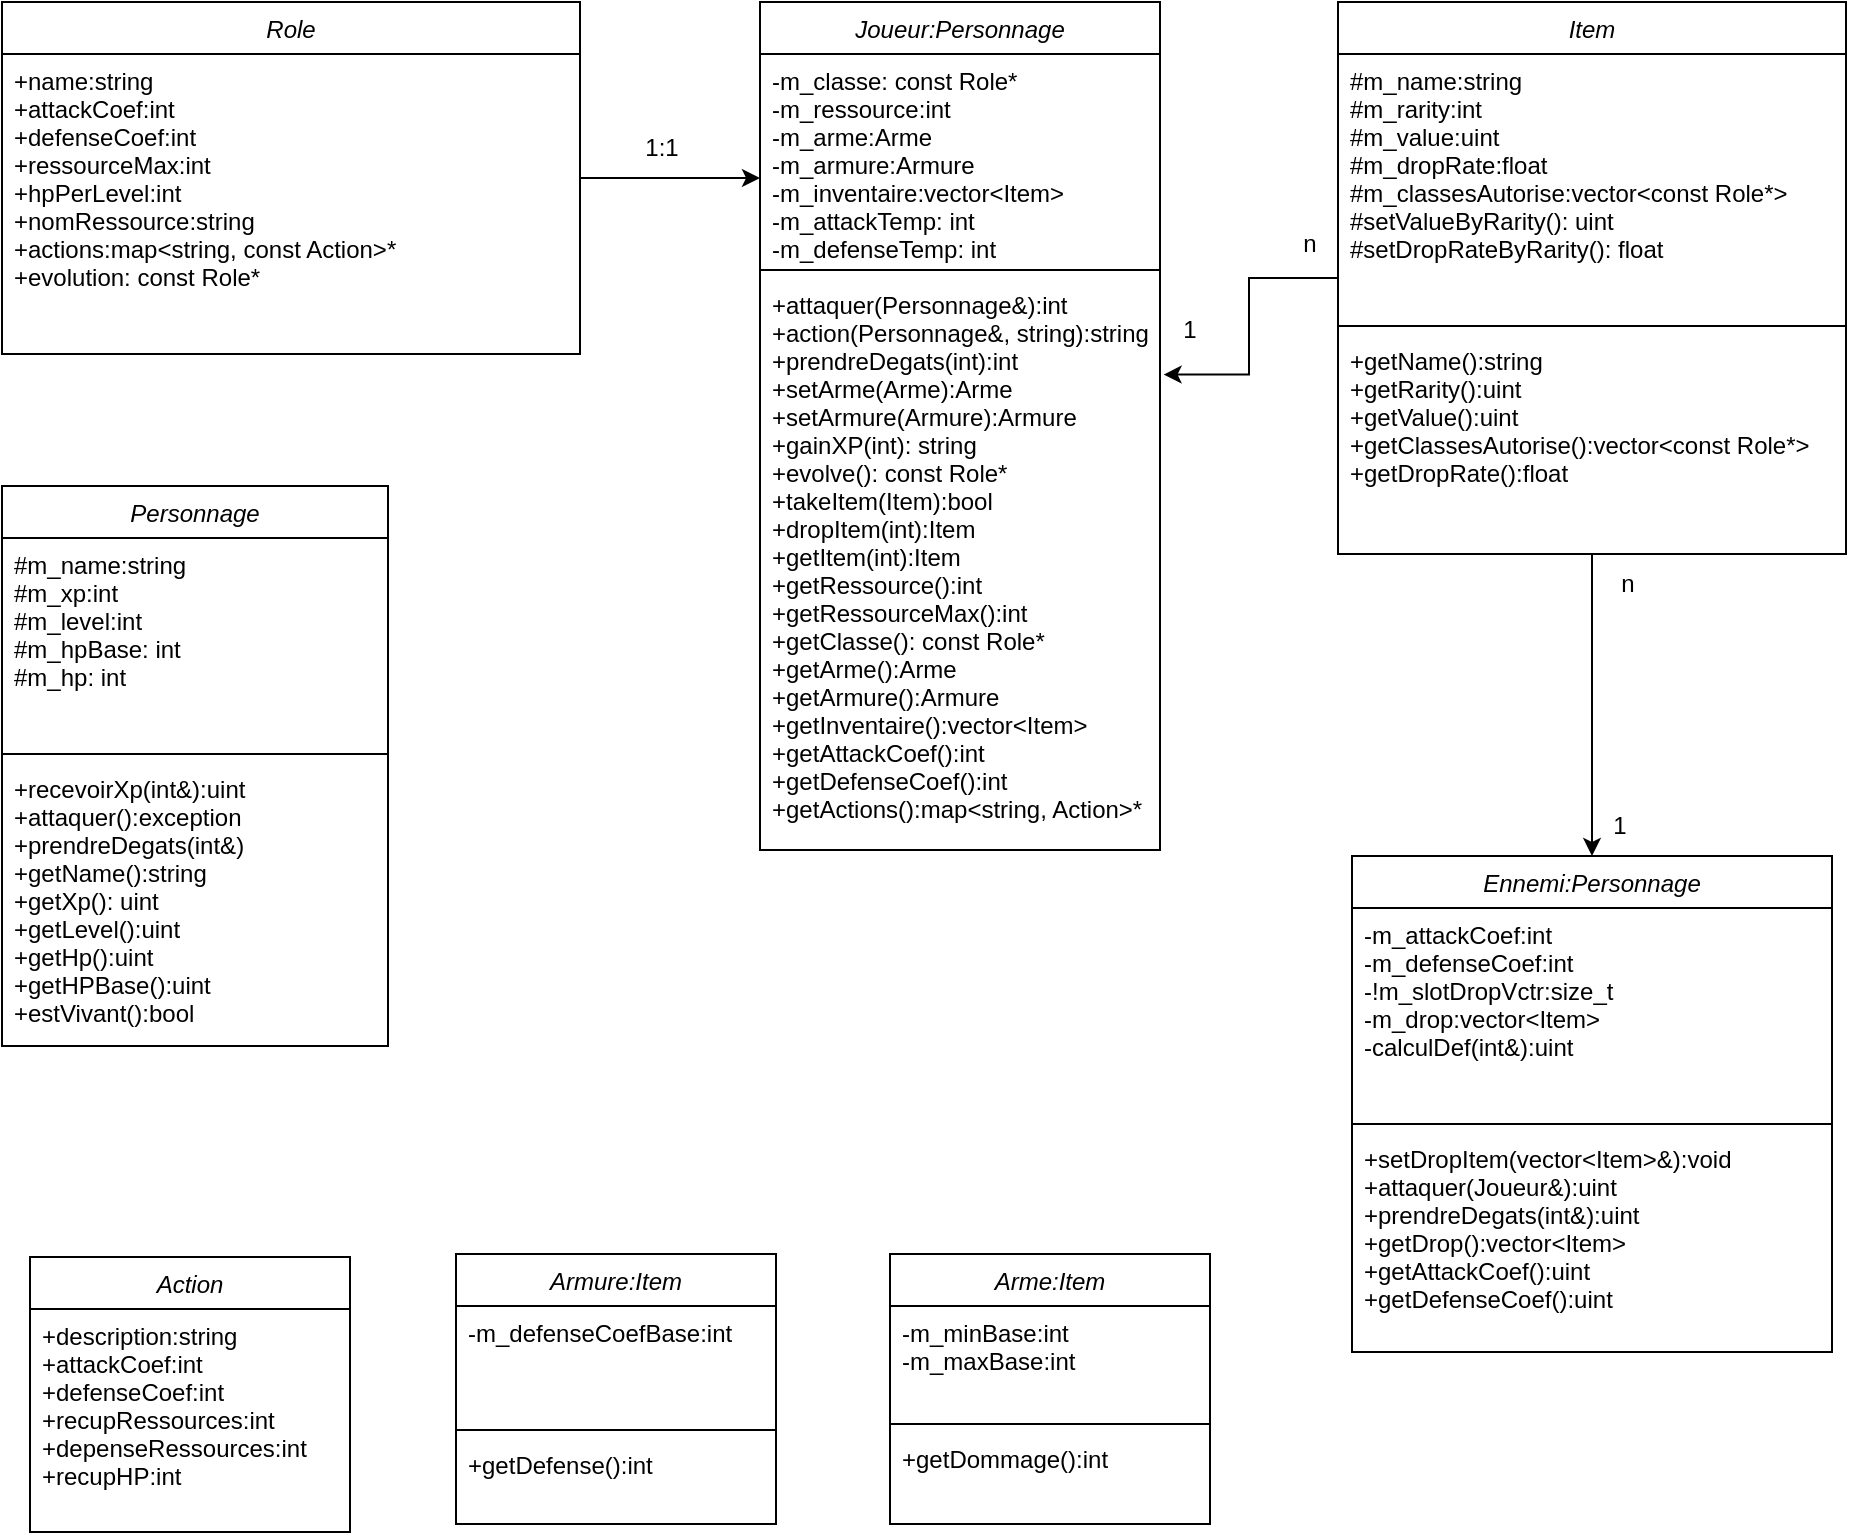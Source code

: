 <mxfile version="13.9.9" type="device"><diagram id="C5RBs43oDa-KdzZeNtuy" name="Page-1"><mxGraphModel dx="2011" dy="1154" grid="0" gridSize="10" guides="1" tooltips="1" connect="1" arrows="1" fold="1" page="1" pageScale="1" pageWidth="1169" pageHeight="827" math="0" shadow="0"><root><mxCell id="WIyWlLk6GJQsqaUBKTNV-0"/><mxCell id="WIyWlLk6GJQsqaUBKTNV-1" parent="WIyWlLk6GJQsqaUBKTNV-0"/><mxCell id="zkfFHV4jXpPFQw0GAbJ--0" value="Personnage" style="swimlane;fontStyle=2;align=center;verticalAlign=top;childLayout=stackLayout;horizontal=1;startSize=26;horizontalStack=0;resizeParent=1;resizeLast=0;collapsible=1;marginBottom=0;rounded=0;shadow=0;strokeWidth=1;" parent="WIyWlLk6GJQsqaUBKTNV-1" vertex="1"><mxGeometry x="101" y="263" width="193" height="280" as="geometry"><mxRectangle x="230" y="140" width="160" height="26" as="alternateBounds"/></mxGeometry></mxCell><mxCell id="zkfFHV4jXpPFQw0GAbJ--1" value="#m_name:string&#10;#m_xp:int&#10;#m_level:int&#10;#m_hpBase: int&#10;#m_hp: int&#10;" style="text;align=left;verticalAlign=top;spacingLeft=4;spacingRight=4;overflow=hidden;rotatable=0;points=[[0,0.5],[1,0.5]];portConstraint=eastwest;" parent="zkfFHV4jXpPFQw0GAbJ--0" vertex="1"><mxGeometry y="26" width="193" height="104" as="geometry"/></mxCell><mxCell id="zkfFHV4jXpPFQw0GAbJ--4" value="" style="line;html=1;strokeWidth=1;align=left;verticalAlign=middle;spacingTop=-1;spacingLeft=3;spacingRight=3;rotatable=0;labelPosition=right;points=[];portConstraint=eastwest;" parent="zkfFHV4jXpPFQw0GAbJ--0" vertex="1"><mxGeometry y="130" width="193" height="8" as="geometry"/></mxCell><mxCell id="zkfFHV4jXpPFQw0GAbJ--5" value="+recevoirXp(int&amp;):uint&#10;+attaquer():exception&#10;+prendreDegats(int&amp;)&#10;+getName():string&#10;+getXp(): uint&#10;+getLevel():uint&#10;+getHp():uint&#10;+getHPBase():uint&#10;+estVivant():bool" style="text;align=left;verticalAlign=top;spacingLeft=4;spacingRight=4;overflow=hidden;rotatable=0;points=[[0,0.5],[1,0.5]];portConstraint=eastwest;fontStyle=0" parent="zkfFHV4jXpPFQw0GAbJ--0" vertex="1"><mxGeometry y="138" width="193" height="142" as="geometry"/></mxCell><mxCell id="UVfisu9R5i9hUiLP_dzR-0" value="Joueur:Personnage" style="swimlane;fontStyle=2;align=center;verticalAlign=top;childLayout=stackLayout;horizontal=1;startSize=26;horizontalStack=0;resizeParent=1;resizeLast=0;collapsible=1;marginBottom=0;rounded=0;shadow=0;strokeWidth=1;" parent="WIyWlLk6GJQsqaUBKTNV-1" vertex="1"><mxGeometry x="480" y="21" width="200" height="424" as="geometry"><mxRectangle x="230" y="140" width="160" height="26" as="alternateBounds"/></mxGeometry></mxCell><mxCell id="UVfisu9R5i9hUiLP_dzR-1" value="-m_classe: const Role*&#10;-m_ressource:int&#10;-m_arme:Arme&#10;-m_armure:Armure&#10;-m_inventaire:vector&lt;Item&gt;&#10;-m_attackTemp: int&#10;-m_defenseTemp: int" style="text;align=left;verticalAlign=top;spacingLeft=4;spacingRight=4;overflow=hidden;rotatable=0;points=[[0,0.5],[1,0.5]];portConstraint=eastwest;" parent="UVfisu9R5i9hUiLP_dzR-0" vertex="1"><mxGeometry y="26" width="200" height="104" as="geometry"/></mxCell><mxCell id="UVfisu9R5i9hUiLP_dzR-2" value="" style="line;html=1;strokeWidth=1;align=left;verticalAlign=middle;spacingTop=-1;spacingLeft=3;spacingRight=3;rotatable=0;labelPosition=right;points=[];portConstraint=eastwest;" parent="UVfisu9R5i9hUiLP_dzR-0" vertex="1"><mxGeometry y="130" width="200" height="8" as="geometry"/></mxCell><mxCell id="UVfisu9R5i9hUiLP_dzR-3" value="+attaquer(Personnage&amp;):int&#10;+action(Personnage&amp;, string):string&#10;+prendreDegats(int):int&#10;+setArme(Arme):Arme&#10;+setArmure(Armure):Armure&#10;+gainXP(int): string&#10;+evolve(): const Role*&#10;+takeItem(Item):bool&#10;+dropItem(int):Item&#10;+getItem(int):Item&#10;+getRessource():int&#10;+getRessourceMax():int&#10;+getClasse(): const Role*&#10;+getArme():Arme&#10;+getArmure():Armure&#10;+getInventaire():vector&lt;Item&gt;&#10;+getAttackCoef():int&#10;+getDefenseCoef():int&#10;+getActions():map&lt;string, Action&gt;*" style="text;align=left;verticalAlign=top;spacingLeft=4;spacingRight=4;overflow=hidden;rotatable=0;points=[[0,0.5],[1,0.5]];portConstraint=eastwest;" parent="UVfisu9R5i9hUiLP_dzR-0" vertex="1"><mxGeometry y="138" width="200" height="284" as="geometry"/></mxCell><mxCell id="UVfisu9R5i9hUiLP_dzR-4" value="Armure:Item" style="swimlane;fontStyle=2;align=center;verticalAlign=top;childLayout=stackLayout;horizontal=1;startSize=26;horizontalStack=0;resizeParent=1;resizeLast=0;collapsible=1;marginBottom=0;rounded=0;shadow=0;strokeWidth=1;" parent="WIyWlLk6GJQsqaUBKTNV-1" vertex="1"><mxGeometry x="328" y="647" width="160" height="135" as="geometry"><mxRectangle x="230" y="140" width="160" height="26" as="alternateBounds"/></mxGeometry></mxCell><mxCell id="UVfisu9R5i9hUiLP_dzR-5" value="-m_defenseCoefBase:int" style="text;align=left;verticalAlign=top;spacingLeft=4;spacingRight=4;overflow=hidden;rotatable=0;points=[[0,0.5],[1,0.5]];portConstraint=eastwest;" parent="UVfisu9R5i9hUiLP_dzR-4" vertex="1"><mxGeometry y="26" width="160" height="58" as="geometry"/></mxCell><mxCell id="UVfisu9R5i9hUiLP_dzR-6" value="" style="line;html=1;strokeWidth=1;align=left;verticalAlign=middle;spacingTop=-1;spacingLeft=3;spacingRight=3;rotatable=0;labelPosition=right;points=[];portConstraint=eastwest;" parent="UVfisu9R5i9hUiLP_dzR-4" vertex="1"><mxGeometry y="84" width="160" height="8" as="geometry"/></mxCell><mxCell id="UVfisu9R5i9hUiLP_dzR-7" value="+getDefense():int" style="text;align=left;verticalAlign=top;spacingLeft=4;spacingRight=4;overflow=hidden;rotatable=0;points=[[0,0.5],[1,0.5]];portConstraint=eastwest;" parent="UVfisu9R5i9hUiLP_dzR-4" vertex="1"><mxGeometry y="92" width="160" height="42" as="geometry"/></mxCell><mxCell id="UVfisu9R5i9hUiLP_dzR-8" value="Arme:Item" style="swimlane;fontStyle=2;align=center;verticalAlign=top;childLayout=stackLayout;horizontal=1;startSize=26;horizontalStack=0;resizeParent=1;resizeLast=0;collapsible=1;marginBottom=0;rounded=0;shadow=0;strokeWidth=1;" parent="WIyWlLk6GJQsqaUBKTNV-1" vertex="1"><mxGeometry x="545" y="647" width="160" height="135" as="geometry"><mxRectangle x="230" y="140" width="160" height="26" as="alternateBounds"/></mxGeometry></mxCell><mxCell id="UVfisu9R5i9hUiLP_dzR-9" value="-m_minBase:int&#10;-m_maxBase:int" style="text;align=left;verticalAlign=top;spacingLeft=4;spacingRight=4;overflow=hidden;rotatable=0;points=[[0,0.5],[1,0.5]];portConstraint=eastwest;" parent="UVfisu9R5i9hUiLP_dzR-8" vertex="1"><mxGeometry y="26" width="160" height="55" as="geometry"/></mxCell><mxCell id="UVfisu9R5i9hUiLP_dzR-10" value="" style="line;html=1;strokeWidth=1;align=left;verticalAlign=middle;spacingTop=-1;spacingLeft=3;spacingRight=3;rotatable=0;labelPosition=right;points=[];portConstraint=eastwest;" parent="UVfisu9R5i9hUiLP_dzR-8" vertex="1"><mxGeometry y="81" width="160" height="8" as="geometry"/></mxCell><mxCell id="UVfisu9R5i9hUiLP_dzR-11" value="+getDommage():int" style="text;align=left;verticalAlign=top;spacingLeft=4;spacingRight=4;overflow=hidden;rotatable=0;points=[[0,0.5],[1,0.5]];portConstraint=eastwest;" parent="UVfisu9R5i9hUiLP_dzR-8" vertex="1"><mxGeometry y="89" width="160" height="46" as="geometry"/></mxCell><mxCell id="UVfisu9R5i9hUiLP_dzR-42" style="edgeStyle=orthogonalEdgeStyle;rounded=0;orthogonalLoop=1;jettySize=auto;html=1;entryX=1.009;entryY=0.17;entryDx=0;entryDy=0;entryPerimeter=0;" parent="WIyWlLk6GJQsqaUBKTNV-1" source="UVfisu9R5i9hUiLP_dzR-16" target="UVfisu9R5i9hUiLP_dzR-3" edge="1"><mxGeometry relative="1" as="geometry"/></mxCell><mxCell id="UVfisu9R5i9hUiLP_dzR-16" value="Item" style="swimlane;fontStyle=2;align=center;verticalAlign=top;childLayout=stackLayout;horizontal=1;startSize=26;horizontalStack=0;resizeParent=1;resizeLast=0;collapsible=1;marginBottom=0;rounded=0;shadow=0;strokeWidth=1;" parent="WIyWlLk6GJQsqaUBKTNV-1" vertex="1"><mxGeometry x="769" y="21" width="254" height="276" as="geometry"><mxRectangle x="230" y="140" width="160" height="26" as="alternateBounds"/></mxGeometry></mxCell><mxCell id="UVfisu9R5i9hUiLP_dzR-17" value="#m_name:string&#10;#m_rarity:int&#10;#m_value:uint&#10;#m_dropRate:float&#10;#m_classesAutorise:vector&lt;const Role*&gt;&#10;#setValueByRarity(): uint&#10;#setDropRateByRarity(): float" style="text;align=left;verticalAlign=top;spacingLeft=4;spacingRight=4;overflow=hidden;rotatable=0;points=[[0,0.5],[1,0.5]];portConstraint=eastwest;" parent="UVfisu9R5i9hUiLP_dzR-16" vertex="1"><mxGeometry y="26" width="254" height="132" as="geometry"/></mxCell><mxCell id="UVfisu9R5i9hUiLP_dzR-18" value="" style="line;html=1;strokeWidth=1;align=left;verticalAlign=middle;spacingTop=-1;spacingLeft=3;spacingRight=3;rotatable=0;labelPosition=right;points=[];portConstraint=eastwest;" parent="UVfisu9R5i9hUiLP_dzR-16" vertex="1"><mxGeometry y="158" width="254" height="8" as="geometry"/></mxCell><mxCell id="UVfisu9R5i9hUiLP_dzR-19" value="+getName():string&#10;+getRarity():uint&#10;+getValue():uint&#10;+getClassesAutorise():vector&lt;const Role*&gt;&#10;+getDropRate():float" style="text;align=left;verticalAlign=top;spacingLeft=4;spacingRight=4;overflow=hidden;rotatable=0;points=[[0,0.5],[1,0.5]];portConstraint=eastwest;" parent="UVfisu9R5i9hUiLP_dzR-16" vertex="1"><mxGeometry y="166" width="254" height="110" as="geometry"/></mxCell><mxCell id="8NNyoV-VxjuUvPmcquXA-6" style="edgeStyle=orthogonalEdgeStyle;rounded=0;orthogonalLoop=1;jettySize=auto;html=1;fontColor=#FFD45E;endArrow=none;endFill=0;startArrow=classic;startFill=1;" edge="1" parent="WIyWlLk6GJQsqaUBKTNV-1" source="UVfisu9R5i9hUiLP_dzR-20" target="UVfisu9R5i9hUiLP_dzR-16"><mxGeometry relative="1" as="geometry"/></mxCell><mxCell id="UVfisu9R5i9hUiLP_dzR-20" value="Ennemi:Personnage" style="swimlane;fontStyle=2;align=center;verticalAlign=top;childLayout=stackLayout;horizontal=1;startSize=26;horizontalStack=0;resizeParent=1;resizeLast=0;collapsible=1;marginBottom=0;rounded=0;shadow=0;strokeWidth=1;" parent="WIyWlLk6GJQsqaUBKTNV-1" vertex="1"><mxGeometry x="776" y="448" width="240" height="248" as="geometry"><mxRectangle x="230" y="140" width="160" height="26" as="alternateBounds"/></mxGeometry></mxCell><mxCell id="UVfisu9R5i9hUiLP_dzR-21" value="-m_attackCoef:int&#10;-m_defenseCoef:int&#10;-!m_slotDropVctr:size_t&#10;-m_drop:vector&lt;Item&gt;&#10;-calculDef(int&amp;):uint" style="text;align=left;verticalAlign=top;spacingLeft=4;spacingRight=4;overflow=hidden;rotatable=0;points=[[0,0.5],[1,0.5]];portConstraint=eastwest;" parent="UVfisu9R5i9hUiLP_dzR-20" vertex="1"><mxGeometry y="26" width="240" height="104" as="geometry"/></mxCell><mxCell id="UVfisu9R5i9hUiLP_dzR-22" value="" style="line;html=1;strokeWidth=1;align=left;verticalAlign=middle;spacingTop=-1;spacingLeft=3;spacingRight=3;rotatable=0;labelPosition=right;points=[];portConstraint=eastwest;" parent="UVfisu9R5i9hUiLP_dzR-20" vertex="1"><mxGeometry y="130" width="240" height="8" as="geometry"/></mxCell><mxCell id="UVfisu9R5i9hUiLP_dzR-23" value="+setDropItem(vector&lt;Item&gt;&amp;):void&#10;+attaquer(Joueur&amp;):uint&#10;+prendreDegats(int&amp;):uint&#10;+getDrop():vector&lt;Item&gt;&#10;+getAttackCoef():uint&#10;+getDefenseCoef():uint" style="text;align=left;verticalAlign=top;spacingLeft=4;spacingRight=4;overflow=hidden;rotatable=0;points=[[0,0.5],[1,0.5]];portConstraint=eastwest;" parent="UVfisu9R5i9hUiLP_dzR-20" vertex="1"><mxGeometry y="138" width="240" height="110" as="geometry"/></mxCell><mxCell id="8NNyoV-VxjuUvPmcquXA-2" style="edgeStyle=orthogonalEdgeStyle;rounded=0;orthogonalLoop=1;jettySize=auto;html=1;fontColor=#FFD45E;" edge="1" parent="WIyWlLk6GJQsqaUBKTNV-1" source="UVfisu9R5i9hUiLP_dzR-24" target="UVfisu9R5i9hUiLP_dzR-1"><mxGeometry relative="1" as="geometry"><Array as="points"><mxPoint x="458" y="109"/><mxPoint x="458" y="109"/></Array></mxGeometry></mxCell><mxCell id="UVfisu9R5i9hUiLP_dzR-24" value="Role" style="swimlane;fontStyle=2;align=center;verticalAlign=top;childLayout=stackLayout;horizontal=1;startSize=26;horizontalStack=0;resizeParent=1;resizeLast=0;collapsible=1;marginBottom=0;rounded=0;shadow=0;strokeWidth=1;" parent="WIyWlLk6GJQsqaUBKTNV-1" vertex="1"><mxGeometry x="101" y="21" width="289" height="176" as="geometry"><mxRectangle x="-540" y="180" width="160" height="26" as="alternateBounds"/></mxGeometry></mxCell><mxCell id="UVfisu9R5i9hUiLP_dzR-25" value="+name:string&#10;+attackCoef:int&#10;+defenseCoef:int&#10;+ressourceMax:int&#10;+hpPerLevel:int&#10;+nomRessource:string&#10;+actions:map&lt;string, const Action&gt;*&#10;+evolution: const Role*" style="text;align=left;verticalAlign=top;spacingLeft=4;spacingRight=4;overflow=hidden;rotatable=0;points=[[0,0.5],[1,0.5]];portConstraint=eastwest;" parent="UVfisu9R5i9hUiLP_dzR-24" vertex="1"><mxGeometry y="26" width="289" height="150" as="geometry"/></mxCell><mxCell id="UVfisu9R5i9hUiLP_dzR-29" value="Action" style="swimlane;fontStyle=2;align=center;verticalAlign=top;childLayout=stackLayout;horizontal=1;startSize=26;horizontalStack=0;resizeParent=1;resizeLast=0;collapsible=1;marginBottom=0;rounded=0;shadow=0;strokeWidth=1;" parent="WIyWlLk6GJQsqaUBKTNV-1" vertex="1"><mxGeometry x="115" y="648.5" width="160" height="137.5" as="geometry"><mxRectangle x="230" y="140" width="160" height="26" as="alternateBounds"/></mxGeometry></mxCell><mxCell id="UVfisu9R5i9hUiLP_dzR-30" value="+description:string&#10;+attackCoef:int&#10;+defenseCoef:int&#10;+recupRessources:int&#10;+depenseRessources:int&#10;+recupHP:int" style="text;align=left;verticalAlign=top;spacingLeft=4;spacingRight=4;overflow=hidden;rotatable=0;points=[[0,0.5],[1,0.5]];portConstraint=eastwest;" parent="UVfisu9R5i9hUiLP_dzR-29" vertex="1"><mxGeometry y="26" width="160" height="104" as="geometry"/></mxCell><mxCell id="UVfisu9R5i9hUiLP_dzR-38" value="1:1" style="text;html=1;strokeColor=none;fillColor=none;align=center;verticalAlign=middle;whiteSpace=wrap;rounded=0;" parent="WIyWlLk6GJQsqaUBKTNV-1" vertex="1"><mxGeometry x="421" y="79" width="20" height="30" as="geometry"/></mxCell><mxCell id="UVfisu9R5i9hUiLP_dzR-44" value="1" style="text;html=1;strokeColor=none;fillColor=none;align=center;verticalAlign=middle;whiteSpace=wrap;rounded=0;" parent="WIyWlLk6GJQsqaUBKTNV-1" vertex="1"><mxGeometry x="685" y="170" width="20" height="30" as="geometry"/></mxCell><mxCell id="UVfisu9R5i9hUiLP_dzR-45" value="1" style="text;html=1;strokeColor=none;fillColor=none;align=center;verticalAlign=middle;whiteSpace=wrap;rounded=0;" parent="WIyWlLk6GJQsqaUBKTNV-1" vertex="1"><mxGeometry x="900" y="418" width="20" height="30" as="geometry"/></mxCell><mxCell id="UVfisu9R5i9hUiLP_dzR-47" value="n" style="text;html=1;strokeColor=none;fillColor=none;align=center;verticalAlign=middle;whiteSpace=wrap;rounded=0;" parent="WIyWlLk6GJQsqaUBKTNV-1" vertex="1"><mxGeometry x="745" y="127" width="20" height="30" as="geometry"/></mxCell><mxCell id="8NNyoV-VxjuUvPmcquXA-5" value="n" style="text;html=1;strokeColor=none;fillColor=none;align=center;verticalAlign=middle;whiteSpace=wrap;rounded=0;" vertex="1" parent="WIyWlLk6GJQsqaUBKTNV-1"><mxGeometry x="904" y="297" width="20" height="30" as="geometry"/></mxCell></root></mxGraphModel></diagram></mxfile>